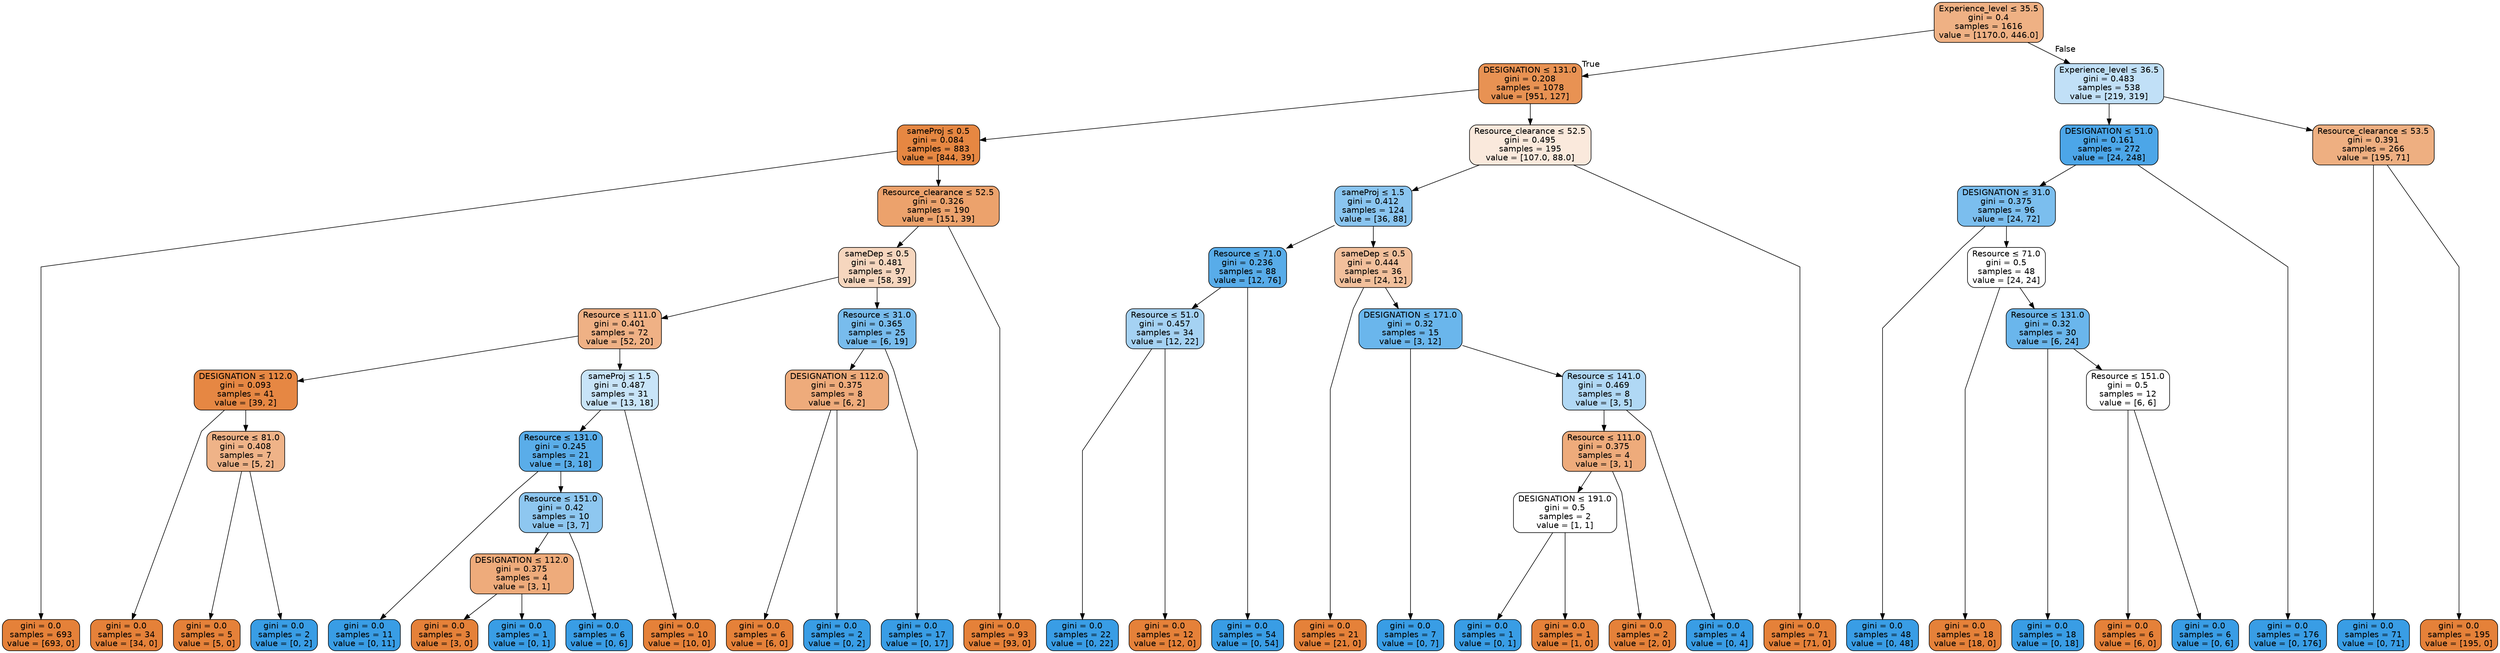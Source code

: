 digraph Tree {
node [shape=box, style="filled, rounded", color="black", fontname="helvetica"] ;
graph [ranksep=equally, splines=polyline] ;
edge [fontname="helvetica"] ;
0 [label=<Experience_level &le; 35.5<br/>gini = 0.4<br/>samples = 1616<br/>value = [1170.0, 446.0]>, fillcolor="#efb184"] ;
1 [label=<DESIGNATION &le; 131.0<br/>gini = 0.208<br/>samples = 1078<br/>value = [951, 127]>, fillcolor="#e89253"] ;
0 -> 1 [labeldistance=2.5, labelangle=45, headlabel="True"] ;
2 [label=<sameProj &le; 0.5<br/>gini = 0.084<br/>samples = 883<br/>value = [844, 39]>, fillcolor="#e68742"] ;
1 -> 2 ;
3 [label=<gini = 0.0<br/>samples = 693<br/>value = [693, 0]>, fillcolor="#e58139"] ;
2 -> 3 ;
4 [label=<Resource_clearance &le; 52.5<br/>gini = 0.326<br/>samples = 190<br/>value = [151, 39]>, fillcolor="#eca26c"] ;
2 -> 4 ;
5 [label=<sameDep &le; 0.5<br/>gini = 0.481<br/>samples = 97<br/>value = [58, 39]>, fillcolor="#f6d6be"] ;
4 -> 5 ;
6 [label=<Resource &le; 111.0<br/>gini = 0.401<br/>samples = 72<br/>value = [52, 20]>, fillcolor="#efb185"] ;
5 -> 6 ;
7 [label=<DESIGNATION &le; 112.0<br/>gini = 0.093<br/>samples = 41<br/>value = [39, 2]>, fillcolor="#e68743"] ;
6 -> 7 ;
8 [label=<gini = 0.0<br/>samples = 34<br/>value = [34, 0]>, fillcolor="#e58139"] ;
7 -> 8 ;
9 [label=<Resource &le; 81.0<br/>gini = 0.408<br/>samples = 7<br/>value = [5, 2]>, fillcolor="#efb388"] ;
7 -> 9 ;
10 [label=<gini = 0.0<br/>samples = 5<br/>value = [5, 0]>, fillcolor="#e58139"] ;
9 -> 10 ;
11 [label=<gini = 0.0<br/>samples = 2<br/>value = [0, 2]>, fillcolor="#399de5"] ;
9 -> 11 ;
12 [label=<sameProj &le; 1.5<br/>gini = 0.487<br/>samples = 31<br/>value = [13, 18]>, fillcolor="#c8e4f8"] ;
6 -> 12 ;
13 [label=<Resource &le; 131.0<br/>gini = 0.245<br/>samples = 21<br/>value = [3, 18]>, fillcolor="#5aade9"] ;
12 -> 13 ;
14 [label=<gini = 0.0<br/>samples = 11<br/>value = [0, 11]>, fillcolor="#399de5"] ;
13 -> 14 ;
15 [label=<Resource &le; 151.0<br/>gini = 0.42<br/>samples = 10<br/>value = [3, 7]>, fillcolor="#8ec7f0"] ;
13 -> 15 ;
16 [label=<DESIGNATION &le; 112.0<br/>gini = 0.375<br/>samples = 4<br/>value = [3, 1]>, fillcolor="#eeab7b"] ;
15 -> 16 ;
17 [label=<gini = 0.0<br/>samples = 3<br/>value = [3, 0]>, fillcolor="#e58139"] ;
16 -> 17 ;
18 [label=<gini = 0.0<br/>samples = 1<br/>value = [0, 1]>, fillcolor="#399de5"] ;
16 -> 18 ;
19 [label=<gini = 0.0<br/>samples = 6<br/>value = [0, 6]>, fillcolor="#399de5"] ;
15 -> 19 ;
20 [label=<gini = 0.0<br/>samples = 10<br/>value = [10, 0]>, fillcolor="#e58139"] ;
12 -> 20 ;
21 [label=<Resource &le; 31.0<br/>gini = 0.365<br/>samples = 25<br/>value = [6, 19]>, fillcolor="#78bced"] ;
5 -> 21 ;
22 [label=<DESIGNATION &le; 112.0<br/>gini = 0.375<br/>samples = 8<br/>value = [6, 2]>, fillcolor="#eeab7b"] ;
21 -> 22 ;
23 [label=<gini = 0.0<br/>samples = 6<br/>value = [6, 0]>, fillcolor="#e58139"] ;
22 -> 23 ;
24 [label=<gini = 0.0<br/>samples = 2<br/>value = [0, 2]>, fillcolor="#399de5"] ;
22 -> 24 ;
25 [label=<gini = 0.0<br/>samples = 17<br/>value = [0, 17]>, fillcolor="#399de5"] ;
21 -> 25 ;
26 [label=<gini = 0.0<br/>samples = 93<br/>value = [93, 0]>, fillcolor="#e58139"] ;
4 -> 26 ;
27 [label=<Resource_clearance &le; 52.5<br/>gini = 0.495<br/>samples = 195<br/>value = [107.0, 88.0]>, fillcolor="#fae9dc"] ;
1 -> 27 ;
28 [label=<sameProj &le; 1.5<br/>gini = 0.412<br/>samples = 124<br/>value = [36, 88]>, fillcolor="#8ac5f0"] ;
27 -> 28 ;
29 [label=<Resource &le; 71.0<br/>gini = 0.236<br/>samples = 88<br/>value = [12, 76]>, fillcolor="#58ace9"] ;
28 -> 29 ;
30 [label=<Resource &le; 51.0<br/>gini = 0.457<br/>samples = 34<br/>value = [12, 22]>, fillcolor="#a5d2f3"] ;
29 -> 30 ;
31 [label=<gini = 0.0<br/>samples = 22<br/>value = [0, 22]>, fillcolor="#399de5"] ;
30 -> 31 ;
32 [label=<gini = 0.0<br/>samples = 12<br/>value = [12, 0]>, fillcolor="#e58139"] ;
30 -> 32 ;
33 [label=<gini = 0.0<br/>samples = 54<br/>value = [0, 54]>, fillcolor="#399de5"] ;
29 -> 33 ;
34 [label=<sameDep &le; 0.5<br/>gini = 0.444<br/>samples = 36<br/>value = [24, 12]>, fillcolor="#f2c09c"] ;
28 -> 34 ;
35 [label=<gini = 0.0<br/>samples = 21<br/>value = [21, 0]>, fillcolor="#e58139"] ;
34 -> 35 ;
36 [label=<DESIGNATION &le; 171.0<br/>gini = 0.32<br/>samples = 15<br/>value = [3, 12]>, fillcolor="#6ab6ec"] ;
34 -> 36 ;
37 [label=<gini = 0.0<br/>samples = 7<br/>value = [0, 7]>, fillcolor="#399de5"] ;
36 -> 37 ;
38 [label=<Resource &le; 141.0<br/>gini = 0.469<br/>samples = 8<br/>value = [3, 5]>, fillcolor="#b0d8f5"] ;
36 -> 38 ;
39 [label=<Resource &le; 111.0<br/>gini = 0.375<br/>samples = 4<br/>value = [3, 1]>, fillcolor="#eeab7b"] ;
38 -> 39 ;
40 [label=<DESIGNATION &le; 191.0<br/>gini = 0.5<br/>samples = 2<br/>value = [1, 1]>, fillcolor="#ffffff"] ;
39 -> 40 ;
41 [label=<gini = 0.0<br/>samples = 1<br/>value = [0, 1]>, fillcolor="#399de5"] ;
40 -> 41 ;
42 [label=<gini = 0.0<br/>samples = 1<br/>value = [1, 0]>, fillcolor="#e58139"] ;
40 -> 42 ;
43 [label=<gini = 0.0<br/>samples = 2<br/>value = [2, 0]>, fillcolor="#e58139"] ;
39 -> 43 ;
44 [label=<gini = 0.0<br/>samples = 4<br/>value = [0, 4]>, fillcolor="#399de5"] ;
38 -> 44 ;
45 [label=<gini = 0.0<br/>samples = 71<br/>value = [71, 0]>, fillcolor="#e58139"] ;
27 -> 45 ;
46 [label=<Experience_level &le; 36.5<br/>gini = 0.483<br/>samples = 538<br/>value = [219, 319]>, fillcolor="#c1e0f7"] ;
0 -> 46 [labeldistance=2.5, labelangle=-45, headlabel="False"] ;
47 [label=<DESIGNATION &le; 51.0<br/>gini = 0.161<br/>samples = 272<br/>value = [24, 248]>, fillcolor="#4ca6e8"] ;
46 -> 47 ;
48 [label=<DESIGNATION &le; 31.0<br/>gini = 0.375<br/>samples = 96<br/>value = [24, 72]>, fillcolor="#7bbeee"] ;
47 -> 48 ;
49 [label=<gini = 0.0<br/>samples = 48<br/>value = [0, 48]>, fillcolor="#399de5"] ;
48 -> 49 ;
50 [label=<Resource &le; 71.0<br/>gini = 0.5<br/>samples = 48<br/>value = [24, 24]>, fillcolor="#ffffff"] ;
48 -> 50 ;
51 [label=<gini = 0.0<br/>samples = 18<br/>value = [18, 0]>, fillcolor="#e58139"] ;
50 -> 51 ;
52 [label=<Resource &le; 131.0<br/>gini = 0.32<br/>samples = 30<br/>value = [6, 24]>, fillcolor="#6ab6ec"] ;
50 -> 52 ;
53 [label=<gini = 0.0<br/>samples = 18<br/>value = [0, 18]>, fillcolor="#399de5"] ;
52 -> 53 ;
54 [label=<Resource &le; 151.0<br/>gini = 0.5<br/>samples = 12<br/>value = [6, 6]>, fillcolor="#ffffff"] ;
52 -> 54 ;
55 [label=<gini = 0.0<br/>samples = 6<br/>value = [6, 0]>, fillcolor="#e58139"] ;
54 -> 55 ;
56 [label=<gini = 0.0<br/>samples = 6<br/>value = [0, 6]>, fillcolor="#399de5"] ;
54 -> 56 ;
57 [label=<gini = 0.0<br/>samples = 176<br/>value = [0, 176]>, fillcolor="#399de5"] ;
47 -> 57 ;
58 [label=<Resource_clearance &le; 53.5<br/>gini = 0.391<br/>samples = 266<br/>value = [195, 71]>, fillcolor="#eeaf81"] ;
46 -> 58 ;
59 [label=<gini = 0.0<br/>samples = 71<br/>value = [0, 71]>, fillcolor="#399de5"] ;
58 -> 59 ;
60 [label=<gini = 0.0<br/>samples = 195<br/>value = [195, 0]>, fillcolor="#e58139"] ;
58 -> 60 ;
{rank=same ; 0} ;
{rank=same ; 1; 46} ;
{rank=same ; 2; 27; 47; 58} ;
{rank=same ; 4; 28; 48} ;
{rank=same ; 5; 29; 34; 50} ;
{rank=same ; 6; 21; 30; 36; 52} ;
{rank=same ; 7; 12; 22; 38; 54} ;
{rank=same ; 9; 13; 39} ;
{rank=same ; 15; 40} ;
{rank=same ; 16} ;
{rank=same ; 3; 8; 10; 11; 14; 17; 18; 19; 20; 23; 24; 25; 26; 31; 32; 33; 35; 37; 41; 42; 43; 44; 45; 49; 51; 53; 55; 56; 57; 59; 60} ;
}
